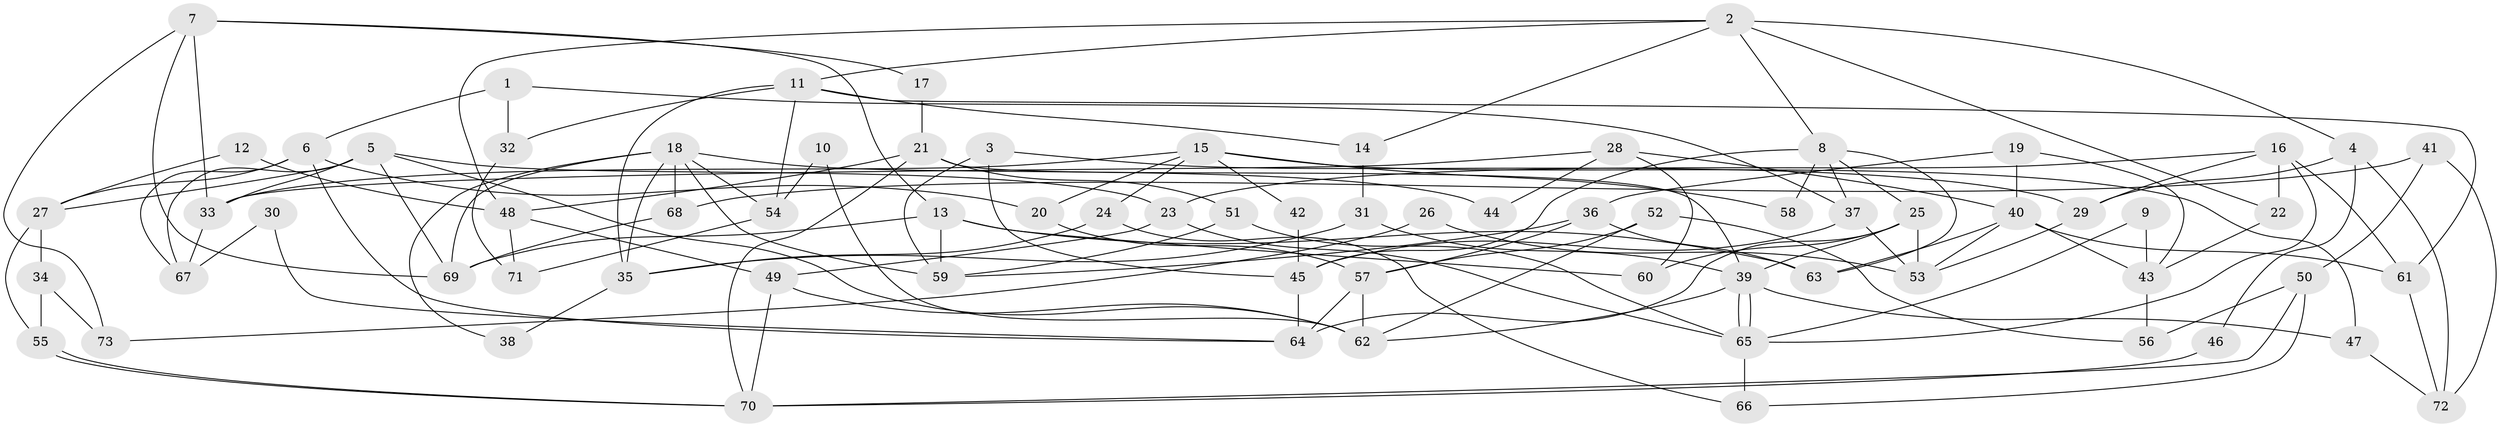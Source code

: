 // coarse degree distribution, {9: 0.0196078431372549, 12: 0.0196078431372549, 3: 0.21568627450980393, 6: 0.11764705882352941, 5: 0.21568627450980393, 2: 0.21568627450980393, 10: 0.0392156862745098, 8: 0.0196078431372549, 11: 0.0196078431372549, 4: 0.11764705882352941}
// Generated by graph-tools (version 1.1) at 2025/19/03/04/25 18:19:00]
// undirected, 73 vertices, 146 edges
graph export_dot {
graph [start="1"]
  node [color=gray90,style=filled];
  1;
  2;
  3;
  4;
  5;
  6;
  7;
  8;
  9;
  10;
  11;
  12;
  13;
  14;
  15;
  16;
  17;
  18;
  19;
  20;
  21;
  22;
  23;
  24;
  25;
  26;
  27;
  28;
  29;
  30;
  31;
  32;
  33;
  34;
  35;
  36;
  37;
  38;
  39;
  40;
  41;
  42;
  43;
  44;
  45;
  46;
  47;
  48;
  49;
  50;
  51;
  52;
  53;
  54;
  55;
  56;
  57;
  58;
  59;
  60;
  61;
  62;
  63;
  64;
  65;
  66;
  67;
  68;
  69;
  70;
  71;
  72;
  73;
  1 -- 32;
  1 -- 37;
  1 -- 6;
  2 -- 48;
  2 -- 11;
  2 -- 4;
  2 -- 8;
  2 -- 14;
  2 -- 22;
  3 -- 59;
  3 -- 29;
  3 -- 45;
  4 -- 29;
  4 -- 46;
  4 -- 72;
  5 -- 69;
  5 -- 23;
  5 -- 27;
  5 -- 33;
  5 -- 62;
  5 -- 67;
  6 -- 64;
  6 -- 20;
  6 -- 27;
  6 -- 67;
  7 -- 33;
  7 -- 69;
  7 -- 13;
  7 -- 17;
  7 -- 73;
  8 -- 63;
  8 -- 25;
  8 -- 37;
  8 -- 45;
  8 -- 58;
  9 -- 65;
  9 -- 43;
  10 -- 62;
  10 -- 54;
  11 -- 61;
  11 -- 14;
  11 -- 32;
  11 -- 35;
  11 -- 54;
  12 -- 48;
  12 -- 27;
  13 -- 60;
  13 -- 59;
  13 -- 63;
  13 -- 69;
  14 -- 31;
  15 -- 33;
  15 -- 20;
  15 -- 24;
  15 -- 42;
  15 -- 47;
  15 -- 58;
  16 -- 65;
  16 -- 61;
  16 -- 22;
  16 -- 23;
  16 -- 29;
  17 -- 21;
  18 -- 59;
  18 -- 68;
  18 -- 35;
  18 -- 38;
  18 -- 44;
  18 -- 54;
  18 -- 69;
  19 -- 36;
  19 -- 40;
  19 -- 43;
  20 -- 57;
  21 -- 39;
  21 -- 70;
  21 -- 48;
  21 -- 51;
  22 -- 43;
  23 -- 65;
  23 -- 49;
  24 -- 35;
  24 -- 66;
  25 -- 64;
  25 -- 39;
  25 -- 53;
  25 -- 60;
  26 -- 53;
  26 -- 73;
  27 -- 34;
  27 -- 55;
  28 -- 33;
  28 -- 40;
  28 -- 44;
  28 -- 60;
  29 -- 53;
  30 -- 67;
  30 -- 64;
  31 -- 39;
  31 -- 35;
  32 -- 71;
  33 -- 67;
  34 -- 55;
  34 -- 73;
  35 -- 38;
  36 -- 57;
  36 -- 63;
  36 -- 59;
  37 -- 45;
  37 -- 53;
  39 -- 65;
  39 -- 65;
  39 -- 47;
  39 -- 62;
  40 -- 43;
  40 -- 53;
  40 -- 61;
  40 -- 63;
  41 -- 50;
  41 -- 72;
  41 -- 68;
  42 -- 45;
  43 -- 56;
  45 -- 64;
  46 -- 70;
  47 -- 72;
  48 -- 49;
  48 -- 71;
  49 -- 62;
  49 -- 70;
  50 -- 70;
  50 -- 66;
  50 -- 56;
  51 -- 59;
  51 -- 65;
  52 -- 56;
  52 -- 62;
  52 -- 57;
  54 -- 71;
  55 -- 70;
  55 -- 70;
  57 -- 62;
  57 -- 64;
  61 -- 72;
  65 -- 66;
  68 -- 69;
}

